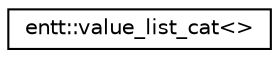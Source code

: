 digraph "Graphical Class Hierarchy"
{
 // LATEX_PDF_SIZE
  edge [fontname="Helvetica",fontsize="10",labelfontname="Helvetica",labelfontsize="10"];
  node [fontname="Helvetica",fontsize="10",shape=record];
  rankdir="LR";
  Node0 [label="entt::value_list_cat\<\>",height=0.2,width=0.4,color="black", fillcolor="white", style="filled",URL="$structentt_1_1value__list__cat_3_4.html",tooltip="Concatenates multiple value lists."];
}
